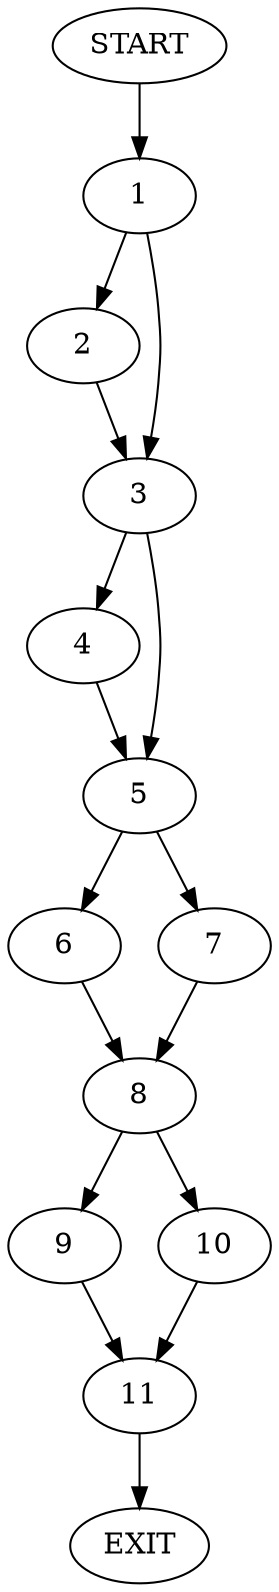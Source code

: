 digraph {
0 [label="START"]
12 [label="EXIT"]
0 -> 1
1 -> 2
1 -> 3
3 -> 4
3 -> 5
2 -> 3
5 -> 6
5 -> 7
4 -> 5
6 -> 8
7 -> 8
8 -> 9
8 -> 10
9 -> 11
10 -> 11
11 -> 12
}
